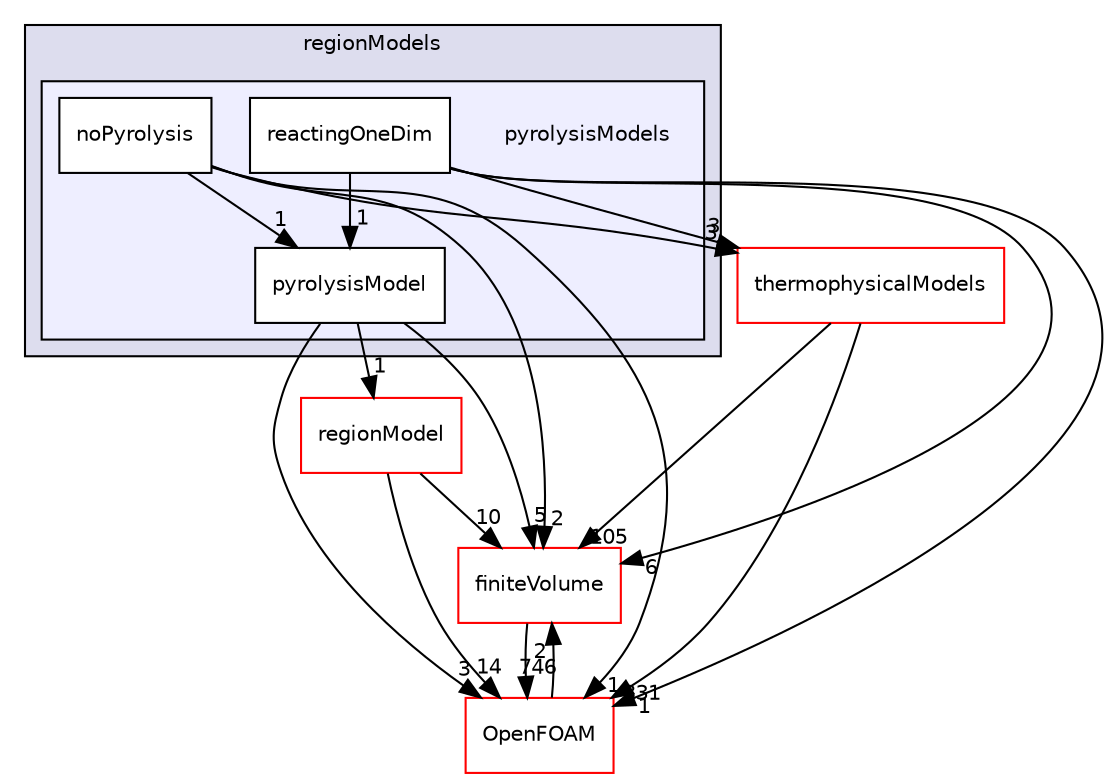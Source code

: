 digraph "src/regionModels/pyrolysisModels" {
  bgcolor=transparent;
  compound=true
  node [ fontsize="10", fontname="Helvetica"];
  edge [ labelfontsize="10", labelfontname="Helvetica"];
  subgraph clusterdir_1cee61ac5e24023b73c87e3e265bd2be {
    graph [ bgcolor="#ddddee", pencolor="black", label="regionModels" fontname="Helvetica", fontsize="10", URL="dir_1cee61ac5e24023b73c87e3e265bd2be.html"]
  subgraph clusterdir_11cc16c52a2c1ae001c7d6462411633c {
    graph [ bgcolor="#eeeeff", pencolor="black", label="" URL="dir_11cc16c52a2c1ae001c7d6462411633c.html"];
    dir_11cc16c52a2c1ae001c7d6462411633c [shape=plaintext label="pyrolysisModels"];
    dir_83527e804c9091e4399df489098e7cd4 [shape=box label="noPyrolysis" color="black" fillcolor="white" style="filled" URL="dir_83527e804c9091e4399df489098e7cd4.html"];
    dir_a0ba3e92c6d001daa1167efa27bc8080 [shape=box label="pyrolysisModel" color="black" fillcolor="white" style="filled" URL="dir_a0ba3e92c6d001daa1167efa27bc8080.html"];
    dir_ea175580cc8c8f187a7438a4f02d04e8 [shape=box label="reactingOneDim" color="black" fillcolor="white" style="filled" URL="dir_ea175580cc8c8f187a7438a4f02d04e8.html"];
  }
  }
  dir_9bd15774b555cf7259a6fa18f99fe99b [shape=box label="finiteVolume" color="red" URL="dir_9bd15774b555cf7259a6fa18f99fe99b.html"];
  dir_e1879fa133c4c7d7be31da46fdc26b53 [shape=box label="regionModel" color="red" URL="dir_e1879fa133c4c7d7be31da46fdc26b53.html"];
  dir_2778d089ec5c4f66810b11f753867003 [shape=box label="thermophysicalModels" color="red" URL="dir_2778d089ec5c4f66810b11f753867003.html"];
  dir_c5473ff19b20e6ec4dfe5c310b3778a8 [shape=box label="OpenFOAM" color="red" URL="dir_c5473ff19b20e6ec4dfe5c310b3778a8.html"];
  dir_9bd15774b555cf7259a6fa18f99fe99b->dir_c5473ff19b20e6ec4dfe5c310b3778a8 [headlabel="746", labeldistance=1.5 headhref="dir_000898_001898.html"];
  dir_e1879fa133c4c7d7be31da46fdc26b53->dir_9bd15774b555cf7259a6fa18f99fe99b [headlabel="10", labeldistance=1.5 headhref="dir_002552_000898.html"];
  dir_e1879fa133c4c7d7be31da46fdc26b53->dir_c5473ff19b20e6ec4dfe5c310b3778a8 [headlabel="14", labeldistance=1.5 headhref="dir_002552_001898.html"];
  dir_a0ba3e92c6d001daa1167efa27bc8080->dir_9bd15774b555cf7259a6fa18f99fe99b [headlabel="5", labeldistance=1.5 headhref="dir_002545_000898.html"];
  dir_a0ba3e92c6d001daa1167efa27bc8080->dir_e1879fa133c4c7d7be31da46fdc26b53 [headlabel="1", labeldistance=1.5 headhref="dir_002545_002552.html"];
  dir_a0ba3e92c6d001daa1167efa27bc8080->dir_c5473ff19b20e6ec4dfe5c310b3778a8 [headlabel="3", labeldistance=1.5 headhref="dir_002545_001898.html"];
  dir_83527e804c9091e4399df489098e7cd4->dir_9bd15774b555cf7259a6fa18f99fe99b [headlabel="2", labeldistance=1.5 headhref="dir_002544_000898.html"];
  dir_83527e804c9091e4399df489098e7cd4->dir_a0ba3e92c6d001daa1167efa27bc8080 [headlabel="1", labeldistance=1.5 headhref="dir_002544_002545.html"];
  dir_83527e804c9091e4399df489098e7cd4->dir_2778d089ec5c4f66810b11f753867003 [headlabel="3", labeldistance=1.5 headhref="dir_002544_001240.html"];
  dir_83527e804c9091e4399df489098e7cd4->dir_c5473ff19b20e6ec4dfe5c310b3778a8 [headlabel="1", labeldistance=1.5 headhref="dir_002544_001898.html"];
  dir_2778d089ec5c4f66810b11f753867003->dir_9bd15774b555cf7259a6fa18f99fe99b [headlabel="105", labeldistance=1.5 headhref="dir_001240_000898.html"];
  dir_2778d089ec5c4f66810b11f753867003->dir_c5473ff19b20e6ec4dfe5c310b3778a8 [headlabel="331", labeldistance=1.5 headhref="dir_001240_001898.html"];
  dir_c5473ff19b20e6ec4dfe5c310b3778a8->dir_9bd15774b555cf7259a6fa18f99fe99b [headlabel="2", labeldistance=1.5 headhref="dir_001898_000898.html"];
  dir_ea175580cc8c8f187a7438a4f02d04e8->dir_9bd15774b555cf7259a6fa18f99fe99b [headlabel="6", labeldistance=1.5 headhref="dir_002546_000898.html"];
  dir_ea175580cc8c8f187a7438a4f02d04e8->dir_a0ba3e92c6d001daa1167efa27bc8080 [headlabel="1", labeldistance=1.5 headhref="dir_002546_002545.html"];
  dir_ea175580cc8c8f187a7438a4f02d04e8->dir_2778d089ec5c4f66810b11f753867003 [headlabel="3", labeldistance=1.5 headhref="dir_002546_001240.html"];
  dir_ea175580cc8c8f187a7438a4f02d04e8->dir_c5473ff19b20e6ec4dfe5c310b3778a8 [headlabel="1", labeldistance=1.5 headhref="dir_002546_001898.html"];
}
